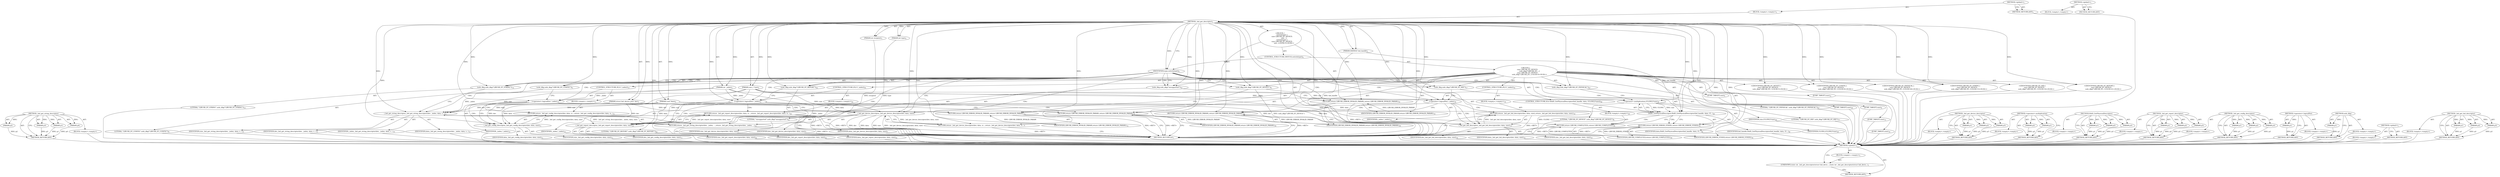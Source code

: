 digraph "&lt;global&gt;" {
vulnerable_157 [label=<(METHOD,_hid_get_string_descriptor)>];
vulnerable_158 [label=<(PARAM,p1)>];
vulnerable_159 [label=<(PARAM,p2)>];
vulnerable_160 [label=<(PARAM,p3)>];
vulnerable_161 [label=<(PARAM,p4)>];
vulnerable_162 [label=<(BLOCK,&lt;empty&gt;,&lt;empty&gt;)>];
vulnerable_163 [label=<(METHOD_RETURN,ANY)>];
vulnerable_6 [label=<(METHOD,&lt;global&gt;)<SUB>1</SUB>>];
vulnerable_7 [label=<(BLOCK,&lt;empty&gt;,&lt;empty&gt;)<SUB>1</SUB>>];
vulnerable_8 [label=<(METHOD,_hid_get_descriptor)<SUB>1</SUB>>];
vulnerable_9 [label=<(PARAM,struct hid_device_priv* dev)<SUB>1</SUB>>];
vulnerable_10 [label=<(PARAM,HANDLE hid_handle)<SUB>1</SUB>>];
vulnerable_11 [label=<(PARAM,int recipient)<SUB>1</SUB>>];
vulnerable_12 [label=<(PARAM,int type)<SUB>2</SUB>>];
vulnerable_13 [label=<(PARAM,int _index)<SUB>2</SUB>>];
vulnerable_14 [label=<(PARAM,void *data)<SUB>2</SUB>>];
vulnerable_15 [label=<(PARAM,size_t *size)<SUB>2</SUB>>];
vulnerable_16 [label="<(BLOCK,{
	switch(type) {
	case LIBUSB_DT_DEVICE:
		usb...,{
	switch(type) {
	case LIBUSB_DT_DEVICE:
		usb...)<SUB>3</SUB>>"];
vulnerable_17 [label=<(CONTROL_STRUCTURE,SWITCH,switch(type))<SUB>4</SUB>>];
vulnerable_18 [label=<(IDENTIFIER,type,switch(type))<SUB>4</SUB>>];
vulnerable_19 [label="<(BLOCK,{
	case LIBUSB_DT_DEVICE:
		usbi_dbg(&quot;LIBUSB_DT...,{
	case LIBUSB_DT_DEVICE:
		usbi_dbg(&quot;LIBUSB_DT...)<SUB>4</SUB>>"];
vulnerable_20 [label=<(JUMP_TARGET,case)<SUB>5</SUB>>];
vulnerable_21 [label="<(IDENTIFIER,LIBUSB_DT_DEVICE,{
	case LIBUSB_DT_DEVICE:
		usbi_dbg(&quot;LIBUSB_DT...)<SUB>5</SUB>>"];
vulnerable_22 [label=<(usbi_dbg,usbi_dbg(&quot;LIBUSB_DT_DEVICE&quot;))<SUB>6</SUB>>];
vulnerable_23 [label=<(LITERAL,&quot;LIBUSB_DT_DEVICE&quot;,usbi_dbg(&quot;LIBUSB_DT_DEVICE&quot;))<SUB>6</SUB>>];
vulnerable_24 [label=<(RETURN,return _hid_get_device_descriptor(dev, data, si...,return _hid_get_device_descriptor(dev, data, si...)<SUB>7</SUB>>];
vulnerable_25 [label=<(_hid_get_device_descriptor,_hid_get_device_descriptor(dev, data, size))<SUB>7</SUB>>];
vulnerable_26 [label=<(IDENTIFIER,dev,_hid_get_device_descriptor(dev, data, size))<SUB>7</SUB>>];
vulnerable_27 [label=<(IDENTIFIER,data,_hid_get_device_descriptor(dev, data, size))<SUB>7</SUB>>];
vulnerable_28 [label=<(IDENTIFIER,size,_hid_get_device_descriptor(dev, data, size))<SUB>7</SUB>>];
vulnerable_29 [label=<(JUMP_TARGET,case)<SUB>8</SUB>>];
vulnerable_30 [label="<(IDENTIFIER,LIBUSB_DT_CONFIG,{
	case LIBUSB_DT_DEVICE:
		usbi_dbg(&quot;LIBUSB_DT...)<SUB>8</SUB>>"];
vulnerable_31 [label=<(usbi_dbg,usbi_dbg(&quot;LIBUSB_DT_CONFIG&quot;))<SUB>9</SUB>>];
vulnerable_32 [label=<(LITERAL,&quot;LIBUSB_DT_CONFIG&quot;,usbi_dbg(&quot;LIBUSB_DT_CONFIG&quot;))<SUB>9</SUB>>];
vulnerable_33 [label=<(CONTROL_STRUCTURE,IF,if (!_index))<SUB>10</SUB>>];
vulnerable_34 [label=<(&lt;operator&gt;.logicalNot,!_index)<SUB>10</SUB>>];
vulnerable_35 [label=<(IDENTIFIER,_index,!_index)<SUB>10</SUB>>];
vulnerable_36 [label=<(BLOCK,&lt;empty&gt;,&lt;empty&gt;)<SUB>11</SUB>>];
vulnerable_37 [label=<(RETURN,return _hid_get_config_descriptor(dev, data, si...,return _hid_get_config_descriptor(dev, data, si...)<SUB>11</SUB>>];
vulnerable_38 [label=<(_hid_get_config_descriptor,_hid_get_config_descriptor(dev, data, size))<SUB>11</SUB>>];
vulnerable_39 [label=<(IDENTIFIER,dev,_hid_get_config_descriptor(dev, data, size))<SUB>11</SUB>>];
vulnerable_40 [label=<(IDENTIFIER,data,_hid_get_config_descriptor(dev, data, size))<SUB>11</SUB>>];
vulnerable_41 [label=<(IDENTIFIER,size,_hid_get_config_descriptor(dev, data, size))<SUB>11</SUB>>];
vulnerable_42 [label=<(RETURN,return LIBUSB_ERROR_INVALID_PARAM;,return LIBUSB_ERROR_INVALID_PARAM;)<SUB>12</SUB>>];
vulnerable_43 [label=<(IDENTIFIER,LIBUSB_ERROR_INVALID_PARAM,return LIBUSB_ERROR_INVALID_PARAM;)<SUB>12</SUB>>];
vulnerable_44 [label=<(JUMP_TARGET,case)<SUB>13</SUB>>];
vulnerable_45 [label="<(IDENTIFIER,LIBUSB_DT_STRING,{
	case LIBUSB_DT_DEVICE:
		usbi_dbg(&quot;LIBUSB_DT...)<SUB>13</SUB>>"];
vulnerable_46 [label=<(usbi_dbg,usbi_dbg(&quot;LIBUSB_DT_STRING&quot;))<SUB>14</SUB>>];
vulnerable_47 [label=<(LITERAL,&quot;LIBUSB_DT_STRING&quot;,usbi_dbg(&quot;LIBUSB_DT_STRING&quot;))<SUB>14</SUB>>];
vulnerable_48 [label=<(RETURN,return _hid_get_string_descriptor(dev, _index, ...,return _hid_get_string_descriptor(dev, _index, ...)<SUB>15</SUB>>];
vulnerable_49 [label=<(_hid_get_string_descriptor,_hid_get_string_descriptor(dev, _index, data, s...)<SUB>15</SUB>>];
vulnerable_50 [label=<(IDENTIFIER,dev,_hid_get_string_descriptor(dev, _index, data, s...)<SUB>15</SUB>>];
vulnerable_51 [label=<(IDENTIFIER,_index,_hid_get_string_descriptor(dev, _index, data, s...)<SUB>15</SUB>>];
vulnerable_52 [label=<(IDENTIFIER,data,_hid_get_string_descriptor(dev, _index, data, s...)<SUB>15</SUB>>];
vulnerable_53 [label=<(IDENTIFIER,size,_hid_get_string_descriptor(dev, _index, data, s...)<SUB>15</SUB>>];
vulnerable_54 [label=<(JUMP_TARGET,case)<SUB>16</SUB>>];
vulnerable_55 [label="<(IDENTIFIER,LIBUSB_DT_HID,{
	case LIBUSB_DT_DEVICE:
		usbi_dbg(&quot;LIBUSB_DT...)<SUB>16</SUB>>"];
vulnerable_56 [label=<(usbi_dbg,usbi_dbg(&quot;LIBUSB_DT_HID&quot;))<SUB>17</SUB>>];
vulnerable_57 [label=<(LITERAL,&quot;LIBUSB_DT_HID&quot;,usbi_dbg(&quot;LIBUSB_DT_HID&quot;))<SUB>17</SUB>>];
vulnerable_58 [label=<(CONTROL_STRUCTURE,IF,if (!_index))<SUB>18</SUB>>];
vulnerable_59 [label=<(&lt;operator&gt;.logicalNot,!_index)<SUB>18</SUB>>];
vulnerable_60 [label=<(IDENTIFIER,_index,!_index)<SUB>18</SUB>>];
vulnerable_61 [label=<(BLOCK,&lt;empty&gt;,&lt;empty&gt;)<SUB>19</SUB>>];
vulnerable_62 [label=<(RETURN,return _hid_get_hid_descriptor(dev, data, size);,return _hid_get_hid_descriptor(dev, data, size);)<SUB>19</SUB>>];
vulnerable_63 [label=<(_hid_get_hid_descriptor,_hid_get_hid_descriptor(dev, data, size))<SUB>19</SUB>>];
vulnerable_64 [label=<(IDENTIFIER,dev,_hid_get_hid_descriptor(dev, data, size))<SUB>19</SUB>>];
vulnerable_65 [label=<(IDENTIFIER,data,_hid_get_hid_descriptor(dev, data, size))<SUB>19</SUB>>];
vulnerable_66 [label=<(IDENTIFIER,size,_hid_get_hid_descriptor(dev, data, size))<SUB>19</SUB>>];
vulnerable_67 [label=<(RETURN,return LIBUSB_ERROR_INVALID_PARAM;,return LIBUSB_ERROR_INVALID_PARAM;)<SUB>20</SUB>>];
vulnerable_68 [label=<(IDENTIFIER,LIBUSB_ERROR_INVALID_PARAM,return LIBUSB_ERROR_INVALID_PARAM;)<SUB>20</SUB>>];
vulnerable_69 [label=<(JUMP_TARGET,case)<SUB>21</SUB>>];
vulnerable_70 [label="<(IDENTIFIER,LIBUSB_DT_REPORT,{
	case LIBUSB_DT_DEVICE:
		usbi_dbg(&quot;LIBUSB_DT...)<SUB>21</SUB>>"];
vulnerable_71 [label=<(usbi_dbg,usbi_dbg(&quot;LIBUSB_DT_REPORT&quot;))<SUB>22</SUB>>];
vulnerable_72 [label=<(LITERAL,&quot;LIBUSB_DT_REPORT&quot;,usbi_dbg(&quot;LIBUSB_DT_REPORT&quot;))<SUB>22</SUB>>];
vulnerable_73 [label=<(CONTROL_STRUCTURE,IF,if (!_index))<SUB>23</SUB>>];
vulnerable_74 [label=<(&lt;operator&gt;.logicalNot,!_index)<SUB>23</SUB>>];
vulnerable_75 [label=<(IDENTIFIER,_index,!_index)<SUB>23</SUB>>];
vulnerable_76 [label=<(BLOCK,&lt;empty&gt;,&lt;empty&gt;)<SUB>24</SUB>>];
vulnerable_77 [label=<(RETURN,return _hid_get_report_descriptor(dev, data, si...,return _hid_get_report_descriptor(dev, data, si...)<SUB>24</SUB>>];
vulnerable_78 [label=<(_hid_get_report_descriptor,_hid_get_report_descriptor(dev, data, size))<SUB>24</SUB>>];
vulnerable_79 [label=<(IDENTIFIER,dev,_hid_get_report_descriptor(dev, data, size))<SUB>24</SUB>>];
vulnerable_80 [label=<(IDENTIFIER,data,_hid_get_report_descriptor(dev, data, size))<SUB>24</SUB>>];
vulnerable_81 [label=<(IDENTIFIER,size,_hid_get_report_descriptor(dev, data, size))<SUB>24</SUB>>];
vulnerable_82 [label=<(RETURN,return LIBUSB_ERROR_INVALID_PARAM;,return LIBUSB_ERROR_INVALID_PARAM;)<SUB>25</SUB>>];
vulnerable_83 [label=<(IDENTIFIER,LIBUSB_ERROR_INVALID_PARAM,return LIBUSB_ERROR_INVALID_PARAM;)<SUB>25</SUB>>];
vulnerable_84 [label=<(JUMP_TARGET,case)<SUB>26</SUB>>];
vulnerable_85 [label="<(IDENTIFIER,LIBUSB_DT_PHYSICAL,{
	case LIBUSB_DT_DEVICE:
		usbi_dbg(&quot;LIBUSB_DT...)<SUB>26</SUB>>"];
vulnerable_86 [label=<(usbi_dbg,usbi_dbg(&quot;LIBUSB_DT_PHYSICAL&quot;))<SUB>27</SUB>>];
vulnerable_87 [label=<(LITERAL,&quot;LIBUSB_DT_PHYSICAL&quot;,usbi_dbg(&quot;LIBUSB_DT_PHYSICAL&quot;))<SUB>27</SUB>>];
vulnerable_88 [label=<(CONTROL_STRUCTURE,IF,if (HidD_GetPhysicalDescriptor(hid_handle, data, (ULONG)*size)))<SUB>28</SUB>>];
vulnerable_89 [label=<(HidD_GetPhysicalDescriptor,HidD_GetPhysicalDescriptor(hid_handle, data, (U...)<SUB>28</SUB>>];
vulnerable_90 [label=<(IDENTIFIER,hid_handle,HidD_GetPhysicalDescriptor(hid_handle, data, (U...)<SUB>28</SUB>>];
vulnerable_91 [label=<(IDENTIFIER,data,HidD_GetPhysicalDescriptor(hid_handle, data, (U...)<SUB>28</SUB>>];
vulnerable_92 [label=<(&lt;operator&gt;.multiplication,(ULONG)*size)<SUB>28</SUB>>];
vulnerable_93 [label=<(IDENTIFIER,ULONG,(ULONG)*size)<SUB>28</SUB>>];
vulnerable_94 [label=<(IDENTIFIER,size,(ULONG)*size)<SUB>28</SUB>>];
vulnerable_95 [label=<(BLOCK,&lt;empty&gt;,&lt;empty&gt;)<SUB>29</SUB>>];
vulnerable_96 [label=<(RETURN,return LIBUSB_COMPLETED;,return LIBUSB_COMPLETED;)<SUB>29</SUB>>];
vulnerable_97 [label=<(IDENTIFIER,LIBUSB_COMPLETED,return LIBUSB_COMPLETED;)<SUB>29</SUB>>];
vulnerable_98 [label=<(RETURN,return LIBUSB_ERROR_OTHER;,return LIBUSB_ERROR_OTHER;)<SUB>30</SUB>>];
vulnerable_99 [label=<(IDENTIFIER,LIBUSB_ERROR_OTHER,return LIBUSB_ERROR_OTHER;)<SUB>30</SUB>>];
vulnerable_100 [label=<(usbi_dbg,usbi_dbg(&quot;unsupported&quot;))<SUB>32</SUB>>];
vulnerable_101 [label=<(LITERAL,&quot;unsupported&quot;,usbi_dbg(&quot;unsupported&quot;))<SUB>32</SUB>>];
vulnerable_102 [label=<(RETURN,return LIBUSB_ERROR_INVALID_PARAM;,return LIBUSB_ERROR_INVALID_PARAM;)<SUB>33</SUB>>];
vulnerable_103 [label=<(IDENTIFIER,LIBUSB_ERROR_INVALID_PARAM,return LIBUSB_ERROR_INVALID_PARAM;)<SUB>33</SUB>>];
vulnerable_104 [label=<(METHOD_RETURN,int)<SUB>1</SUB>>];
vulnerable_106 [label=<(METHOD_RETURN,ANY)<SUB>1</SUB>>];
vulnerable_141 [label=<(METHOD,_hid_get_device_descriptor)>];
vulnerable_142 [label=<(PARAM,p1)>];
vulnerable_143 [label=<(PARAM,p2)>];
vulnerable_144 [label=<(PARAM,p3)>];
vulnerable_145 [label=<(BLOCK,&lt;empty&gt;,&lt;empty&gt;)>];
vulnerable_146 [label=<(METHOD_RETURN,ANY)>];
vulnerable_182 [label=<(METHOD,&lt;operator&gt;.multiplication)>];
vulnerable_183 [label=<(PARAM,p1)>];
vulnerable_184 [label=<(PARAM,p2)>];
vulnerable_185 [label=<(BLOCK,&lt;empty&gt;,&lt;empty&gt;)>];
vulnerable_186 [label=<(METHOD_RETURN,ANY)>];
vulnerable_176 [label=<(METHOD,HidD_GetPhysicalDescriptor)>];
vulnerable_177 [label=<(PARAM,p1)>];
vulnerable_178 [label=<(PARAM,p2)>];
vulnerable_179 [label=<(PARAM,p3)>];
vulnerable_180 [label=<(BLOCK,&lt;empty&gt;,&lt;empty&gt;)>];
vulnerable_181 [label=<(METHOD_RETURN,ANY)>];
vulnerable_170 [label=<(METHOD,_hid_get_report_descriptor)>];
vulnerable_171 [label=<(PARAM,p1)>];
vulnerable_172 [label=<(PARAM,p2)>];
vulnerable_173 [label=<(PARAM,p3)>];
vulnerable_174 [label=<(BLOCK,&lt;empty&gt;,&lt;empty&gt;)>];
vulnerable_175 [label=<(METHOD_RETURN,ANY)>];
vulnerable_151 [label=<(METHOD,_hid_get_config_descriptor)>];
vulnerable_152 [label=<(PARAM,p1)>];
vulnerable_153 [label=<(PARAM,p2)>];
vulnerable_154 [label=<(PARAM,p3)>];
vulnerable_155 [label=<(BLOCK,&lt;empty&gt;,&lt;empty&gt;)>];
vulnerable_156 [label=<(METHOD_RETURN,ANY)>];
vulnerable_147 [label=<(METHOD,&lt;operator&gt;.logicalNot)>];
vulnerable_148 [label=<(PARAM,p1)>];
vulnerable_149 [label=<(BLOCK,&lt;empty&gt;,&lt;empty&gt;)>];
vulnerable_150 [label=<(METHOD_RETURN,ANY)>];
vulnerable_137 [label=<(METHOD,usbi_dbg)>];
vulnerable_138 [label=<(PARAM,p1)>];
vulnerable_139 [label=<(BLOCK,&lt;empty&gt;,&lt;empty&gt;)>];
vulnerable_140 [label=<(METHOD_RETURN,ANY)>];
vulnerable_131 [label=<(METHOD,&lt;global&gt;)<SUB>1</SUB>>];
vulnerable_132 [label=<(BLOCK,&lt;empty&gt;,&lt;empty&gt;)>];
vulnerable_133 [label=<(METHOD_RETURN,ANY)>];
vulnerable_164 [label=<(METHOD,_hid_get_hid_descriptor)>];
vulnerable_165 [label=<(PARAM,p1)>];
vulnerable_166 [label=<(PARAM,p2)>];
vulnerable_167 [label=<(PARAM,p3)>];
vulnerable_168 [label=<(BLOCK,&lt;empty&gt;,&lt;empty&gt;)>];
vulnerable_169 [label=<(METHOD_RETURN,ANY)>];
fixed_6 [label=<(METHOD,&lt;global&gt;)<SUB>1</SUB>>];
fixed_7 [label=<(BLOCK,&lt;empty&gt;,&lt;empty&gt;)<SUB>1</SUB>>];
fixed_8 [label=<(UNKNOWN,static int _hid_get_descriptor(struct hid_devic...,static int _hid_get_descriptor(struct hid_devic...)<SUB>1</SUB>>];
fixed_9 [label=<(METHOD_RETURN,ANY)<SUB>1</SUB>>];
fixed_14 [label=<(METHOD,&lt;global&gt;)<SUB>1</SUB>>];
fixed_15 [label=<(BLOCK,&lt;empty&gt;,&lt;empty&gt;)>];
fixed_16 [label=<(METHOD_RETURN,ANY)>];
vulnerable_157 -> vulnerable_158  [key=0, label="AST: "];
vulnerable_157 -> vulnerable_158  [key=1, label="DDG: "];
vulnerable_157 -> vulnerable_162  [key=0, label="AST: "];
vulnerable_157 -> vulnerable_159  [key=0, label="AST: "];
vulnerable_157 -> vulnerable_159  [key=1, label="DDG: "];
vulnerable_157 -> vulnerable_163  [key=0, label="AST: "];
vulnerable_157 -> vulnerable_163  [key=1, label="CFG: "];
vulnerable_157 -> vulnerable_160  [key=0, label="AST: "];
vulnerable_157 -> vulnerable_160  [key=1, label="DDG: "];
vulnerable_157 -> vulnerable_161  [key=0, label="AST: "];
vulnerable_157 -> vulnerable_161  [key=1, label="DDG: "];
vulnerable_158 -> vulnerable_163  [key=0, label="DDG: p1"];
vulnerable_159 -> vulnerable_163  [key=0, label="DDG: p2"];
vulnerable_160 -> vulnerable_163  [key=0, label="DDG: p3"];
vulnerable_161 -> vulnerable_163  [key=0, label="DDG: p4"];
vulnerable_162 -> fixed_6  [key=0];
vulnerable_163 -> fixed_6  [key=0];
vulnerable_6 -> vulnerable_7  [key=0, label="AST: "];
vulnerable_6 -> vulnerable_106  [key=0, label="AST: "];
vulnerable_6 -> vulnerable_106  [key=1, label="CFG: "];
vulnerable_7 -> vulnerable_8  [key=0, label="AST: "];
vulnerable_8 -> vulnerable_9  [key=0, label="AST: "];
vulnerable_8 -> vulnerable_9  [key=1, label="DDG: "];
vulnerable_8 -> vulnerable_10  [key=0, label="AST: "];
vulnerable_8 -> vulnerable_10  [key=1, label="DDG: "];
vulnerable_8 -> vulnerable_11  [key=0, label="AST: "];
vulnerable_8 -> vulnerable_11  [key=1, label="DDG: "];
vulnerable_8 -> vulnerable_12  [key=0, label="AST: "];
vulnerable_8 -> vulnerable_12  [key=1, label="DDG: "];
vulnerable_8 -> vulnerable_13  [key=0, label="AST: "];
vulnerable_8 -> vulnerable_13  [key=1, label="DDG: "];
vulnerable_8 -> vulnerable_14  [key=0, label="AST: "];
vulnerable_8 -> vulnerable_14  [key=1, label="DDG: "];
vulnerable_8 -> vulnerable_15  [key=0, label="AST: "];
vulnerable_8 -> vulnerable_15  [key=1, label="DDG: "];
vulnerable_8 -> vulnerable_16  [key=0, label="AST: "];
vulnerable_8 -> vulnerable_104  [key=0, label="AST: "];
vulnerable_8 -> vulnerable_18  [key=0, label="CFG: "];
vulnerable_8 -> vulnerable_18  [key=1, label="DDG: "];
vulnerable_8 -> vulnerable_102  [key=0, label="DDG: "];
vulnerable_8 -> vulnerable_100  [key=0, label="DDG: "];
vulnerable_8 -> vulnerable_103  [key=0, label="DDG: "];
vulnerable_8 -> vulnerable_21  [key=0, label="DDG: "];
vulnerable_8 -> vulnerable_30  [key=0, label="DDG: "];
vulnerable_8 -> vulnerable_42  [key=0, label="DDG: "];
vulnerable_8 -> vulnerable_45  [key=0, label="DDG: "];
vulnerable_8 -> vulnerable_55  [key=0, label="DDG: "];
vulnerable_8 -> vulnerable_67  [key=0, label="DDG: "];
vulnerable_8 -> vulnerable_70  [key=0, label="DDG: "];
vulnerable_8 -> vulnerable_82  [key=0, label="DDG: "];
vulnerable_8 -> vulnerable_85  [key=0, label="DDG: "];
vulnerable_8 -> vulnerable_98  [key=0, label="DDG: "];
vulnerable_8 -> vulnerable_22  [key=0, label="DDG: "];
vulnerable_8 -> vulnerable_31  [key=0, label="DDG: "];
vulnerable_8 -> vulnerable_43  [key=0, label="DDG: "];
vulnerable_8 -> vulnerable_46  [key=0, label="DDG: "];
vulnerable_8 -> vulnerable_56  [key=0, label="DDG: "];
vulnerable_8 -> vulnerable_68  [key=0, label="DDG: "];
vulnerable_8 -> vulnerable_71  [key=0, label="DDG: "];
vulnerable_8 -> vulnerable_83  [key=0, label="DDG: "];
vulnerable_8 -> vulnerable_86  [key=0, label="DDG: "];
vulnerable_8 -> vulnerable_99  [key=0, label="DDG: "];
vulnerable_8 -> vulnerable_25  [key=0, label="DDG: "];
vulnerable_8 -> vulnerable_34  [key=0, label="DDG: "];
vulnerable_8 -> vulnerable_49  [key=0, label="DDG: "];
vulnerable_8 -> vulnerable_59  [key=0, label="DDG: "];
vulnerable_8 -> vulnerable_74  [key=0, label="DDG: "];
vulnerable_8 -> vulnerable_89  [key=0, label="DDG: "];
vulnerable_8 -> vulnerable_96  [key=0, label="DDG: "];
vulnerable_8 -> vulnerable_92  [key=0, label="DDG: "];
vulnerable_8 -> vulnerable_97  [key=0, label="DDG: "];
vulnerable_8 -> vulnerable_38  [key=0, label="DDG: "];
vulnerable_8 -> vulnerable_63  [key=0, label="DDG: "];
vulnerable_8 -> vulnerable_78  [key=0, label="DDG: "];
vulnerable_9 -> vulnerable_25  [key=0, label="DDG: dev"];
vulnerable_9 -> vulnerable_49  [key=0, label="DDG: dev"];
vulnerable_9 -> vulnerable_38  [key=0, label="DDG: dev"];
vulnerable_9 -> vulnerable_63  [key=0, label="DDG: dev"];
vulnerable_9 -> vulnerable_78  [key=0, label="DDG: dev"];
vulnerable_10 -> vulnerable_104  [key=0, label="DDG: hid_handle"];
vulnerable_10 -> vulnerable_89  [key=0, label="DDG: hid_handle"];
vulnerable_11 -> vulnerable_104  [key=0, label="DDG: recipient"];
vulnerable_12 -> vulnerable_104  [key=0, label="DDG: type"];
vulnerable_13 -> vulnerable_104  [key=0, label="DDG: _index"];
vulnerable_13 -> vulnerable_34  [key=0, label="DDG: _index"];
vulnerable_13 -> vulnerable_49  [key=0, label="DDG: _index"];
vulnerable_13 -> vulnerable_59  [key=0, label="DDG: _index"];
vulnerable_13 -> vulnerable_74  [key=0, label="DDG: _index"];
vulnerable_14 -> vulnerable_25  [key=0, label="DDG: data"];
vulnerable_14 -> vulnerable_49  [key=0, label="DDG: data"];
vulnerable_14 -> vulnerable_89  [key=0, label="DDG: data"];
vulnerable_14 -> vulnerable_38  [key=0, label="DDG: data"];
vulnerable_14 -> vulnerable_63  [key=0, label="DDG: data"];
vulnerable_14 -> vulnerable_78  [key=0, label="DDG: data"];
vulnerable_15 -> vulnerable_25  [key=0, label="DDG: size"];
vulnerable_15 -> vulnerable_49  [key=0, label="DDG: size"];
vulnerable_15 -> vulnerable_92  [key=0, label="DDG: size"];
vulnerable_15 -> vulnerable_38  [key=0, label="DDG: size"];
vulnerable_15 -> vulnerable_63  [key=0, label="DDG: size"];
vulnerable_15 -> vulnerable_78  [key=0, label="DDG: size"];
vulnerable_16 -> vulnerable_17  [key=0, label="AST: "];
vulnerable_16 -> vulnerable_100  [key=0, label="AST: "];
vulnerable_16 -> vulnerable_102  [key=0, label="AST: "];
vulnerable_17 -> vulnerable_18  [key=0, label="AST: "];
vulnerable_17 -> vulnerable_19  [key=0, label="AST: "];
vulnerable_18 -> vulnerable_22  [key=0, label="CFG: "];
vulnerable_18 -> vulnerable_22  [key=1, label="CDG: "];
vulnerable_18 -> vulnerable_31  [key=0, label="CFG: "];
vulnerable_18 -> vulnerable_31  [key=1, label="CDG: "];
vulnerable_18 -> vulnerable_46  [key=0, label="CFG: "];
vulnerable_18 -> vulnerable_46  [key=1, label="CDG: "];
vulnerable_18 -> vulnerable_56  [key=0, label="CFG: "];
vulnerable_18 -> vulnerable_56  [key=1, label="CDG: "];
vulnerable_18 -> vulnerable_71  [key=0, label="CFG: "];
vulnerable_18 -> vulnerable_71  [key=1, label="CDG: "];
vulnerable_18 -> vulnerable_86  [key=0, label="CFG: "];
vulnerable_18 -> vulnerable_86  [key=1, label="CDG: "];
vulnerable_18 -> vulnerable_100  [key=0, label="CFG: "];
vulnerable_18 -> vulnerable_100  [key=1, label="CDG: "];
vulnerable_18 -> vulnerable_34  [key=0, label="CDG: "];
vulnerable_18 -> vulnerable_48  [key=0, label="CDG: "];
vulnerable_18 -> vulnerable_49  [key=0, label="CDG: "];
vulnerable_18 -> vulnerable_89  [key=0, label="CDG: "];
vulnerable_18 -> vulnerable_102  [key=0, label="CDG: "];
vulnerable_18 -> vulnerable_25  [key=0, label="CDG: "];
vulnerable_18 -> vulnerable_74  [key=0, label="CDG: "];
vulnerable_18 -> vulnerable_92  [key=0, label="CDG: "];
vulnerable_18 -> vulnerable_59  [key=0, label="CDG: "];
vulnerable_18 -> vulnerable_24  [key=0, label="CDG: "];
vulnerable_19 -> vulnerable_20  [key=0, label="AST: "];
vulnerable_19 -> vulnerable_21  [key=0, label="AST: "];
vulnerable_19 -> vulnerable_22  [key=0, label="AST: "];
vulnerable_19 -> vulnerable_24  [key=0, label="AST: "];
vulnerable_19 -> vulnerable_29  [key=0, label="AST: "];
vulnerable_19 -> vulnerable_30  [key=0, label="AST: "];
vulnerable_19 -> vulnerable_31  [key=0, label="AST: "];
vulnerable_19 -> vulnerable_33  [key=0, label="AST: "];
vulnerable_19 -> vulnerable_42  [key=0, label="AST: "];
vulnerable_19 -> vulnerable_44  [key=0, label="AST: "];
vulnerable_19 -> vulnerable_45  [key=0, label="AST: "];
vulnerable_19 -> vulnerable_46  [key=0, label="AST: "];
vulnerable_19 -> vulnerable_48  [key=0, label="AST: "];
vulnerable_19 -> vulnerable_54  [key=0, label="AST: "];
vulnerable_19 -> vulnerable_55  [key=0, label="AST: "];
vulnerable_19 -> vulnerable_56  [key=0, label="AST: "];
vulnerable_19 -> vulnerable_58  [key=0, label="AST: "];
vulnerable_19 -> vulnerable_67  [key=0, label="AST: "];
vulnerable_19 -> vulnerable_69  [key=0, label="AST: "];
vulnerable_19 -> vulnerable_70  [key=0, label="AST: "];
vulnerable_19 -> vulnerable_71  [key=0, label="AST: "];
vulnerable_19 -> vulnerable_73  [key=0, label="AST: "];
vulnerable_19 -> vulnerable_82  [key=0, label="AST: "];
vulnerable_19 -> vulnerable_84  [key=0, label="AST: "];
vulnerable_19 -> vulnerable_85  [key=0, label="AST: "];
vulnerable_19 -> vulnerable_86  [key=0, label="AST: "];
vulnerable_19 -> vulnerable_88  [key=0, label="AST: "];
vulnerable_19 -> vulnerable_98  [key=0, label="AST: "];
vulnerable_20 -> fixed_6  [key=0];
vulnerable_21 -> fixed_6  [key=0];
vulnerable_22 -> vulnerable_23  [key=0, label="AST: "];
vulnerable_22 -> vulnerable_25  [key=0, label="CFG: "];
vulnerable_22 -> vulnerable_104  [key=0, label="DDG: usbi_dbg(&quot;LIBUSB_DT_DEVICE&quot;)"];
vulnerable_23 -> fixed_6  [key=0];
vulnerable_24 -> vulnerable_25  [key=0, label="AST: "];
vulnerable_24 -> vulnerable_104  [key=0, label="CFG: "];
vulnerable_24 -> vulnerable_104  [key=1, label="DDG: &lt;RET&gt;"];
vulnerable_25 -> vulnerable_26  [key=0, label="AST: "];
vulnerable_25 -> vulnerable_27  [key=0, label="AST: "];
vulnerable_25 -> vulnerable_28  [key=0, label="AST: "];
vulnerable_25 -> vulnerable_24  [key=0, label="CFG: "];
vulnerable_25 -> vulnerable_24  [key=1, label="DDG: _hid_get_device_descriptor(dev, data, size)"];
vulnerable_25 -> vulnerable_104  [key=0, label="DDG: dev"];
vulnerable_25 -> vulnerable_104  [key=1, label="DDG: data"];
vulnerable_25 -> vulnerable_104  [key=2, label="DDG: size"];
vulnerable_25 -> vulnerable_104  [key=3, label="DDG: _hid_get_device_descriptor(dev, data, size)"];
vulnerable_26 -> fixed_6  [key=0];
vulnerable_27 -> fixed_6  [key=0];
vulnerable_28 -> fixed_6  [key=0];
vulnerable_29 -> fixed_6  [key=0];
vulnerable_30 -> fixed_6  [key=0];
vulnerable_31 -> vulnerable_32  [key=0, label="AST: "];
vulnerable_31 -> vulnerable_34  [key=0, label="CFG: "];
vulnerable_32 -> fixed_6  [key=0];
vulnerable_33 -> vulnerable_34  [key=0, label="AST: "];
vulnerable_33 -> vulnerable_36  [key=0, label="AST: "];
vulnerable_34 -> vulnerable_35  [key=0, label="AST: "];
vulnerable_34 -> vulnerable_38  [key=0, label="CFG: "];
vulnerable_34 -> vulnerable_38  [key=1, label="CDG: "];
vulnerable_34 -> vulnerable_42  [key=0, label="CFG: "];
vulnerable_34 -> vulnerable_42  [key=1, label="CDG: "];
vulnerable_34 -> vulnerable_37  [key=0, label="CDG: "];
vulnerable_35 -> fixed_6  [key=0];
vulnerable_36 -> vulnerable_37  [key=0, label="AST: "];
vulnerable_37 -> vulnerable_38  [key=0, label="AST: "];
vulnerable_37 -> vulnerable_104  [key=0, label="CFG: "];
vulnerable_37 -> vulnerable_104  [key=1, label="DDG: &lt;RET&gt;"];
vulnerable_38 -> vulnerable_39  [key=0, label="AST: "];
vulnerable_38 -> vulnerable_40  [key=0, label="AST: "];
vulnerable_38 -> vulnerable_41  [key=0, label="AST: "];
vulnerable_38 -> vulnerable_37  [key=0, label="CFG: "];
vulnerable_38 -> vulnerable_37  [key=1, label="DDG: _hid_get_config_descriptor(dev, data, size)"];
vulnerable_39 -> fixed_6  [key=0];
vulnerable_40 -> fixed_6  [key=0];
vulnerable_41 -> fixed_6  [key=0];
vulnerable_42 -> vulnerable_43  [key=0, label="AST: "];
vulnerable_42 -> vulnerable_104  [key=0, label="CFG: "];
vulnerable_42 -> vulnerable_104  [key=1, label="DDG: &lt;RET&gt;"];
vulnerable_43 -> vulnerable_42  [key=0, label="DDG: LIBUSB_ERROR_INVALID_PARAM"];
vulnerable_44 -> fixed_6  [key=0];
vulnerable_45 -> fixed_6  [key=0];
vulnerable_46 -> vulnerable_47  [key=0, label="AST: "];
vulnerable_46 -> vulnerable_49  [key=0, label="CFG: "];
vulnerable_47 -> fixed_6  [key=0];
vulnerable_48 -> vulnerable_49  [key=0, label="AST: "];
vulnerable_48 -> vulnerable_104  [key=0, label="CFG: "];
vulnerable_48 -> vulnerable_104  [key=1, label="DDG: &lt;RET&gt;"];
vulnerable_49 -> vulnerable_50  [key=0, label="AST: "];
vulnerable_49 -> vulnerable_51  [key=0, label="AST: "];
vulnerable_49 -> vulnerable_52  [key=0, label="AST: "];
vulnerable_49 -> vulnerable_53  [key=0, label="AST: "];
vulnerable_49 -> vulnerable_48  [key=0, label="CFG: "];
vulnerable_49 -> vulnerable_48  [key=1, label="DDG: _hid_get_string_descriptor(dev, _index, data, size)"];
vulnerable_50 -> fixed_6  [key=0];
vulnerable_51 -> fixed_6  [key=0];
vulnerable_52 -> fixed_6  [key=0];
vulnerable_53 -> fixed_6  [key=0];
vulnerable_54 -> fixed_6  [key=0];
vulnerable_55 -> fixed_6  [key=0];
vulnerable_56 -> vulnerable_57  [key=0, label="AST: "];
vulnerable_56 -> vulnerable_59  [key=0, label="CFG: "];
vulnerable_57 -> fixed_6  [key=0];
vulnerable_58 -> vulnerable_59  [key=0, label="AST: "];
vulnerable_58 -> vulnerable_61  [key=0, label="AST: "];
vulnerable_59 -> vulnerable_60  [key=0, label="AST: "];
vulnerable_59 -> vulnerable_63  [key=0, label="CFG: "];
vulnerable_59 -> vulnerable_63  [key=1, label="CDG: "];
vulnerable_59 -> vulnerable_67  [key=0, label="CFG: "];
vulnerable_59 -> vulnerable_67  [key=1, label="CDG: "];
vulnerable_59 -> vulnerable_62  [key=0, label="CDG: "];
vulnerable_60 -> fixed_6  [key=0];
vulnerable_61 -> vulnerable_62  [key=0, label="AST: "];
vulnerable_62 -> vulnerable_63  [key=0, label="AST: "];
vulnerable_62 -> vulnerable_104  [key=0, label="CFG: "];
vulnerable_62 -> vulnerable_104  [key=1, label="DDG: &lt;RET&gt;"];
vulnerable_63 -> vulnerable_64  [key=0, label="AST: "];
vulnerable_63 -> vulnerable_65  [key=0, label="AST: "];
vulnerable_63 -> vulnerable_66  [key=0, label="AST: "];
vulnerable_63 -> vulnerable_62  [key=0, label="CFG: "];
vulnerable_63 -> vulnerable_62  [key=1, label="DDG: _hid_get_hid_descriptor(dev, data, size)"];
vulnerable_64 -> fixed_6  [key=0];
vulnerable_65 -> fixed_6  [key=0];
vulnerable_66 -> fixed_6  [key=0];
vulnerable_67 -> vulnerable_68  [key=0, label="AST: "];
vulnerable_67 -> vulnerable_104  [key=0, label="CFG: "];
vulnerable_67 -> vulnerable_104  [key=1, label="DDG: &lt;RET&gt;"];
vulnerable_68 -> vulnerable_67  [key=0, label="DDG: LIBUSB_ERROR_INVALID_PARAM"];
vulnerable_69 -> fixed_6  [key=0];
vulnerable_70 -> fixed_6  [key=0];
vulnerable_71 -> vulnerable_72  [key=0, label="AST: "];
vulnerable_71 -> vulnerable_74  [key=0, label="CFG: "];
vulnerable_72 -> fixed_6  [key=0];
vulnerable_73 -> vulnerable_74  [key=0, label="AST: "];
vulnerable_73 -> vulnerable_76  [key=0, label="AST: "];
vulnerable_74 -> vulnerable_75  [key=0, label="AST: "];
vulnerable_74 -> vulnerable_78  [key=0, label="CFG: "];
vulnerable_74 -> vulnerable_78  [key=1, label="CDG: "];
vulnerable_74 -> vulnerable_82  [key=0, label="CFG: "];
vulnerable_74 -> vulnerable_82  [key=1, label="CDG: "];
vulnerable_74 -> vulnerable_77  [key=0, label="CDG: "];
vulnerable_75 -> fixed_6  [key=0];
vulnerable_76 -> vulnerable_77  [key=0, label="AST: "];
vulnerable_77 -> vulnerable_78  [key=0, label="AST: "];
vulnerable_77 -> vulnerable_104  [key=0, label="CFG: "];
vulnerable_77 -> vulnerable_104  [key=1, label="DDG: &lt;RET&gt;"];
vulnerable_78 -> vulnerable_79  [key=0, label="AST: "];
vulnerable_78 -> vulnerable_80  [key=0, label="AST: "];
vulnerable_78 -> vulnerable_81  [key=0, label="AST: "];
vulnerable_78 -> vulnerable_77  [key=0, label="CFG: "];
vulnerable_78 -> vulnerable_77  [key=1, label="DDG: _hid_get_report_descriptor(dev, data, size)"];
vulnerable_79 -> fixed_6  [key=0];
vulnerable_80 -> fixed_6  [key=0];
vulnerable_81 -> fixed_6  [key=0];
vulnerable_82 -> vulnerable_83  [key=0, label="AST: "];
vulnerable_82 -> vulnerable_104  [key=0, label="CFG: "];
vulnerable_82 -> vulnerable_104  [key=1, label="DDG: &lt;RET&gt;"];
vulnerable_83 -> vulnerable_82  [key=0, label="DDG: LIBUSB_ERROR_INVALID_PARAM"];
vulnerable_84 -> fixed_6  [key=0];
vulnerable_85 -> fixed_6  [key=0];
vulnerable_86 -> vulnerable_87  [key=0, label="AST: "];
vulnerable_86 -> vulnerable_92  [key=0, label="CFG: "];
vulnerable_87 -> fixed_6  [key=0];
vulnerable_88 -> vulnerable_89  [key=0, label="AST: "];
vulnerable_88 -> vulnerable_95  [key=0, label="AST: "];
vulnerable_89 -> vulnerable_90  [key=0, label="AST: "];
vulnerable_89 -> vulnerable_91  [key=0, label="AST: "];
vulnerable_89 -> vulnerable_92  [key=0, label="AST: "];
vulnerable_89 -> vulnerable_96  [key=0, label="CFG: "];
vulnerable_89 -> vulnerable_96  [key=1, label="CDG: "];
vulnerable_89 -> vulnerable_98  [key=0, label="CFG: "];
vulnerable_89 -> vulnerable_98  [key=1, label="CDG: "];
vulnerable_90 -> fixed_6  [key=0];
vulnerable_91 -> fixed_6  [key=0];
vulnerable_92 -> vulnerable_93  [key=0, label="AST: "];
vulnerable_92 -> vulnerable_94  [key=0, label="AST: "];
vulnerable_92 -> vulnerable_89  [key=0, label="CFG: "];
vulnerable_92 -> vulnerable_89  [key=1, label="DDG: ULONG"];
vulnerable_92 -> vulnerable_89  [key=2, label="DDG: size"];
vulnerable_92 -> vulnerable_104  [key=0, label="DDG: ULONG"];
vulnerable_93 -> fixed_6  [key=0];
vulnerable_94 -> fixed_6  [key=0];
vulnerable_95 -> vulnerable_96  [key=0, label="AST: "];
vulnerable_96 -> vulnerable_97  [key=0, label="AST: "];
vulnerable_96 -> vulnerable_104  [key=0, label="CFG: "];
vulnerable_96 -> vulnerable_104  [key=1, label="DDG: &lt;RET&gt;"];
vulnerable_97 -> vulnerable_96  [key=0, label="DDG: LIBUSB_COMPLETED"];
vulnerable_98 -> vulnerable_99  [key=0, label="AST: "];
vulnerable_98 -> vulnerable_104  [key=0, label="CFG: "];
vulnerable_98 -> vulnerable_104  [key=1, label="DDG: &lt;RET&gt;"];
vulnerable_99 -> vulnerable_98  [key=0, label="DDG: LIBUSB_ERROR_OTHER"];
vulnerable_100 -> vulnerable_101  [key=0, label="AST: "];
vulnerable_100 -> vulnerable_102  [key=0, label="CFG: "];
vulnerable_101 -> fixed_6  [key=0];
vulnerable_102 -> vulnerable_103  [key=0, label="AST: "];
vulnerable_102 -> vulnerable_104  [key=0, label="CFG: "];
vulnerable_102 -> vulnerable_104  [key=1, label="DDG: &lt;RET&gt;"];
vulnerable_103 -> vulnerable_102  [key=0, label="DDG: LIBUSB_ERROR_INVALID_PARAM"];
vulnerable_104 -> fixed_6  [key=0];
vulnerable_106 -> fixed_6  [key=0];
vulnerable_141 -> vulnerable_142  [key=0, label="AST: "];
vulnerable_141 -> vulnerable_142  [key=1, label="DDG: "];
vulnerable_141 -> vulnerable_145  [key=0, label="AST: "];
vulnerable_141 -> vulnerable_143  [key=0, label="AST: "];
vulnerable_141 -> vulnerable_143  [key=1, label="DDG: "];
vulnerable_141 -> vulnerable_146  [key=0, label="AST: "];
vulnerable_141 -> vulnerable_146  [key=1, label="CFG: "];
vulnerable_141 -> vulnerable_144  [key=0, label="AST: "];
vulnerable_141 -> vulnerable_144  [key=1, label="DDG: "];
vulnerable_142 -> vulnerable_146  [key=0, label="DDG: p1"];
vulnerable_143 -> vulnerable_146  [key=0, label="DDG: p2"];
vulnerable_144 -> vulnerable_146  [key=0, label="DDG: p3"];
vulnerable_145 -> fixed_6  [key=0];
vulnerable_146 -> fixed_6  [key=0];
vulnerable_182 -> vulnerable_183  [key=0, label="AST: "];
vulnerable_182 -> vulnerable_183  [key=1, label="DDG: "];
vulnerable_182 -> vulnerable_185  [key=0, label="AST: "];
vulnerable_182 -> vulnerable_184  [key=0, label="AST: "];
vulnerable_182 -> vulnerable_184  [key=1, label="DDG: "];
vulnerable_182 -> vulnerable_186  [key=0, label="AST: "];
vulnerable_182 -> vulnerable_186  [key=1, label="CFG: "];
vulnerable_183 -> vulnerable_186  [key=0, label="DDG: p1"];
vulnerable_184 -> vulnerable_186  [key=0, label="DDG: p2"];
vulnerable_185 -> fixed_6  [key=0];
vulnerable_186 -> fixed_6  [key=0];
vulnerable_176 -> vulnerable_177  [key=0, label="AST: "];
vulnerable_176 -> vulnerable_177  [key=1, label="DDG: "];
vulnerable_176 -> vulnerable_180  [key=0, label="AST: "];
vulnerable_176 -> vulnerable_178  [key=0, label="AST: "];
vulnerable_176 -> vulnerable_178  [key=1, label="DDG: "];
vulnerable_176 -> vulnerable_181  [key=0, label="AST: "];
vulnerable_176 -> vulnerable_181  [key=1, label="CFG: "];
vulnerable_176 -> vulnerable_179  [key=0, label="AST: "];
vulnerable_176 -> vulnerable_179  [key=1, label="DDG: "];
vulnerable_177 -> vulnerable_181  [key=0, label="DDG: p1"];
vulnerable_178 -> vulnerable_181  [key=0, label="DDG: p2"];
vulnerable_179 -> vulnerable_181  [key=0, label="DDG: p3"];
vulnerable_180 -> fixed_6  [key=0];
vulnerable_181 -> fixed_6  [key=0];
vulnerable_170 -> vulnerable_171  [key=0, label="AST: "];
vulnerable_170 -> vulnerable_171  [key=1, label="DDG: "];
vulnerable_170 -> vulnerable_174  [key=0, label="AST: "];
vulnerable_170 -> vulnerable_172  [key=0, label="AST: "];
vulnerable_170 -> vulnerable_172  [key=1, label="DDG: "];
vulnerable_170 -> vulnerable_175  [key=0, label="AST: "];
vulnerable_170 -> vulnerable_175  [key=1, label="CFG: "];
vulnerable_170 -> vulnerable_173  [key=0, label="AST: "];
vulnerable_170 -> vulnerable_173  [key=1, label="DDG: "];
vulnerable_171 -> vulnerable_175  [key=0, label="DDG: p1"];
vulnerable_172 -> vulnerable_175  [key=0, label="DDG: p2"];
vulnerable_173 -> vulnerable_175  [key=0, label="DDG: p3"];
vulnerable_174 -> fixed_6  [key=0];
vulnerable_175 -> fixed_6  [key=0];
vulnerable_151 -> vulnerable_152  [key=0, label="AST: "];
vulnerable_151 -> vulnerable_152  [key=1, label="DDG: "];
vulnerable_151 -> vulnerable_155  [key=0, label="AST: "];
vulnerable_151 -> vulnerable_153  [key=0, label="AST: "];
vulnerable_151 -> vulnerable_153  [key=1, label="DDG: "];
vulnerable_151 -> vulnerable_156  [key=0, label="AST: "];
vulnerable_151 -> vulnerable_156  [key=1, label="CFG: "];
vulnerable_151 -> vulnerable_154  [key=0, label="AST: "];
vulnerable_151 -> vulnerable_154  [key=1, label="DDG: "];
vulnerable_152 -> vulnerable_156  [key=0, label="DDG: p1"];
vulnerable_153 -> vulnerable_156  [key=0, label="DDG: p2"];
vulnerable_154 -> vulnerable_156  [key=0, label="DDG: p3"];
vulnerable_155 -> fixed_6  [key=0];
vulnerable_156 -> fixed_6  [key=0];
vulnerable_147 -> vulnerable_148  [key=0, label="AST: "];
vulnerable_147 -> vulnerable_148  [key=1, label="DDG: "];
vulnerable_147 -> vulnerable_149  [key=0, label="AST: "];
vulnerable_147 -> vulnerable_150  [key=0, label="AST: "];
vulnerable_147 -> vulnerable_150  [key=1, label="CFG: "];
vulnerable_148 -> vulnerable_150  [key=0, label="DDG: p1"];
vulnerable_149 -> fixed_6  [key=0];
vulnerable_150 -> fixed_6  [key=0];
vulnerable_137 -> vulnerable_138  [key=0, label="AST: "];
vulnerable_137 -> vulnerable_138  [key=1, label="DDG: "];
vulnerable_137 -> vulnerable_139  [key=0, label="AST: "];
vulnerable_137 -> vulnerable_140  [key=0, label="AST: "];
vulnerable_137 -> vulnerable_140  [key=1, label="CFG: "];
vulnerable_138 -> vulnerable_140  [key=0, label="DDG: p1"];
vulnerable_139 -> fixed_6  [key=0];
vulnerable_140 -> fixed_6  [key=0];
vulnerable_131 -> vulnerable_132  [key=0, label="AST: "];
vulnerable_131 -> vulnerable_133  [key=0, label="AST: "];
vulnerable_131 -> vulnerable_133  [key=1, label="CFG: "];
vulnerable_132 -> fixed_6  [key=0];
vulnerable_133 -> fixed_6  [key=0];
vulnerable_164 -> vulnerable_165  [key=0, label="AST: "];
vulnerable_164 -> vulnerable_165  [key=1, label="DDG: "];
vulnerable_164 -> vulnerable_168  [key=0, label="AST: "];
vulnerable_164 -> vulnerable_166  [key=0, label="AST: "];
vulnerable_164 -> vulnerable_166  [key=1, label="DDG: "];
vulnerable_164 -> vulnerable_169  [key=0, label="AST: "];
vulnerable_164 -> vulnerable_169  [key=1, label="CFG: "];
vulnerable_164 -> vulnerable_167  [key=0, label="AST: "];
vulnerable_164 -> vulnerable_167  [key=1, label="DDG: "];
vulnerable_165 -> vulnerable_169  [key=0, label="DDG: p1"];
vulnerable_166 -> vulnerable_169  [key=0, label="DDG: p2"];
vulnerable_167 -> vulnerable_169  [key=0, label="DDG: p3"];
vulnerable_168 -> fixed_6  [key=0];
vulnerable_169 -> fixed_6  [key=0];
fixed_6 -> fixed_7  [key=0, label="AST: "];
fixed_6 -> fixed_9  [key=0, label="AST: "];
fixed_6 -> fixed_8  [key=0, label="CFG: "];
fixed_7 -> fixed_8  [key=0, label="AST: "];
fixed_8 -> fixed_9  [key=0, label="CFG: "];
fixed_14 -> fixed_15  [key=0, label="AST: "];
fixed_14 -> fixed_16  [key=0, label="AST: "];
fixed_14 -> fixed_16  [key=1, label="CFG: "];
}
